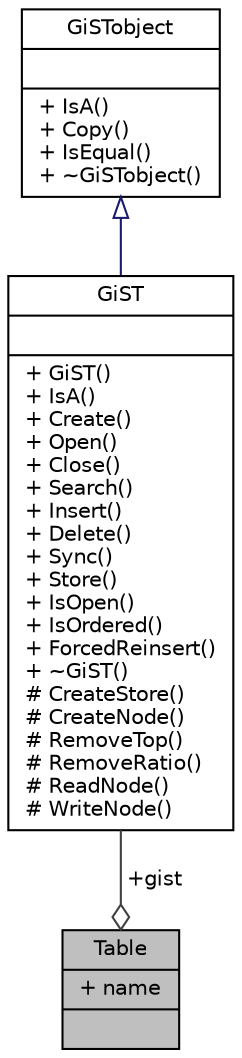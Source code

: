 digraph "Table"
{
 // INTERACTIVE_SVG=YES
 // LATEX_PDF_SIZE
  edge [fontname="Helvetica",fontsize="10",labelfontname="Helvetica",labelfontsize="10"];
  node [fontname="Helvetica",fontsize="10",shape=record];
  Node1 [label="{Table\n|+ name\l|}",height=0.2,width=0.4,color="black", fillcolor="grey75", style="filled", fontcolor="black",tooltip=" "];
  Node2 -> Node1 [color="grey25",fontsize="10",style="solid",label=" +gist" ,arrowhead="odiamond"];
  Node2 [label="{GiST\n||+ GiST()\l+ IsA()\l+ Create()\l+ Open()\l+ Close()\l+ Search()\l+ Insert()\l+ Delete()\l+ Sync()\l+ Store()\l+ IsOpen()\l+ IsOrdered()\l+ ForcedReinsert()\l+ ~GiST()\l# CreateStore()\l# CreateNode()\l# RemoveTop()\l# RemoveRatio()\l# ReadNode()\l# WriteNode()\l}",height=0.2,width=0.4,color="black", fillcolor="white", style="filled",URL="$classGiST.html",tooltip=" "];
  Node3 -> Node2 [dir="back",color="midnightblue",fontsize="10",style="solid",arrowtail="onormal"];
  Node3 [label="{GiSTobject\n||+ IsA()\l+ Copy()\l+ IsEqual()\l+ ~GiSTobject()\l}",height=0.2,width=0.4,color="black", fillcolor="white", style="filled",URL="$classGiSTobject.html",tooltip=" "];
}
